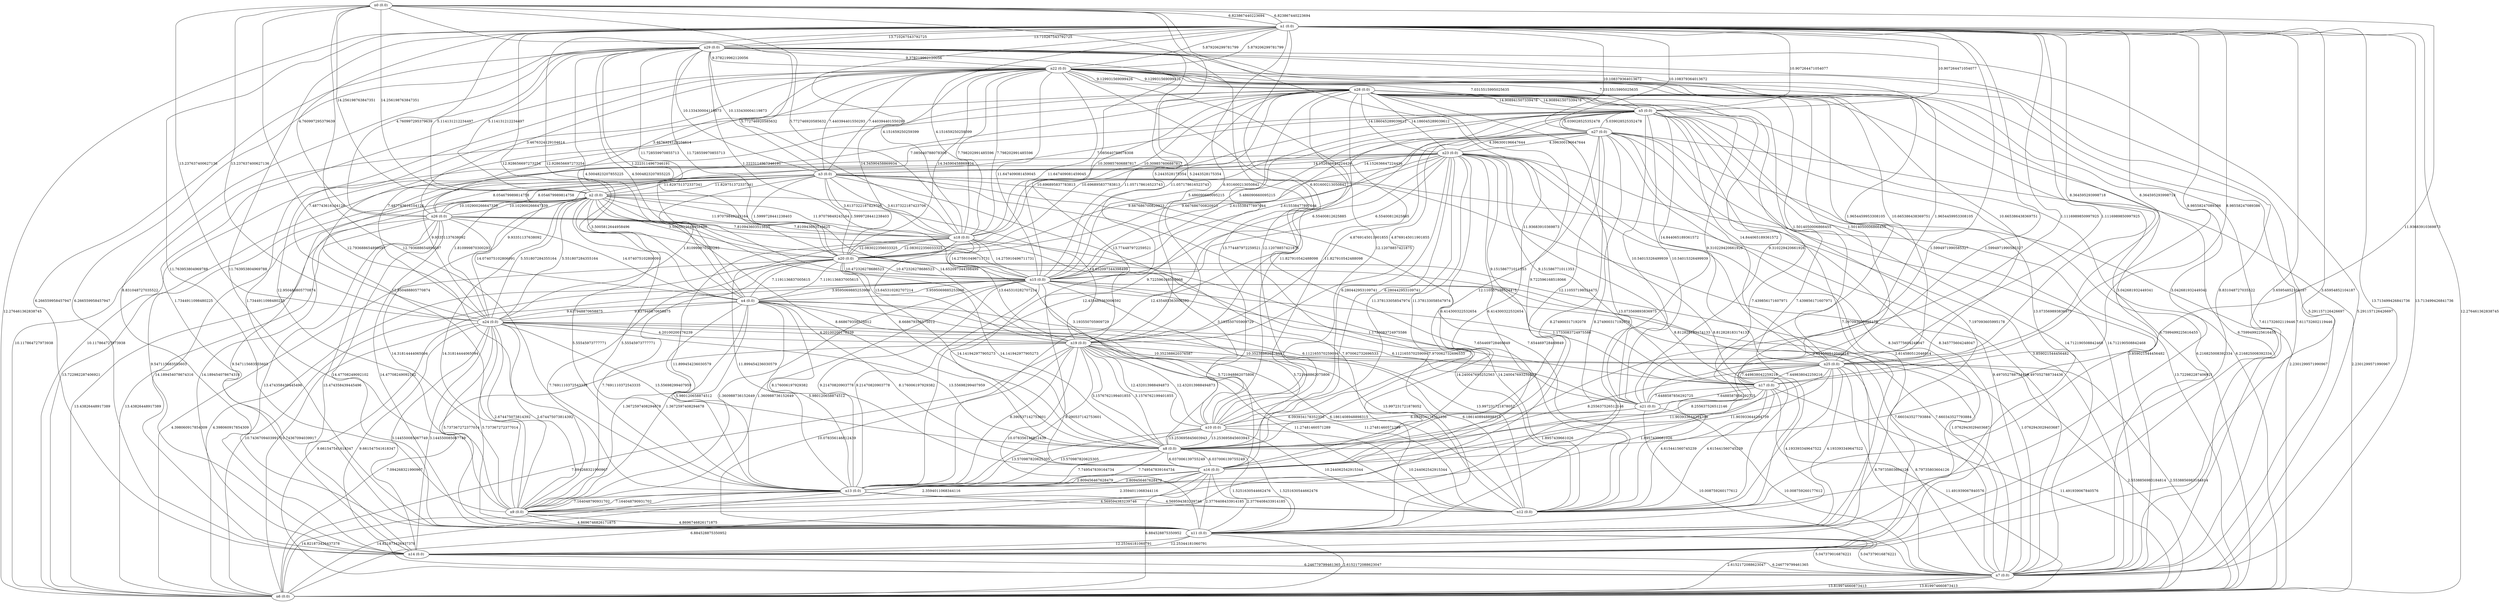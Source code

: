 graph {
n0 [label="n0 (0.0)"];
n1 [label="n1 (0.0)"];
n2 [label="n2 (0.0)"];
n3 [label="n3 (0.0)"];
n4 [label="n4 (0.0)"];
n5 [label="n5 (0.0)"];
n6 [label="n6 (0.0)"];
n7 [label="n7 (0.0)"];
n8 [label="n8 (0.0)"];
n9 [label="n9 (0.0)"];
n10 [label="n10 (0.0)"];
n11 [label="n11 (0.0)"];
n12 [label="n12 (0.0)"];
n13 [label="n13 (0.0)"];
n14 [label="n14 (0.0)"];
n15 [label="n15 (0.0)"];
n16 [label="n16 (0.0)"];
n17 [label="n17 (0.0)"];
n18 [label="n18 (0.0)"];
n19 [label="n19 (0.0)"];
n20 [label="n20 (0.0)"];
n21 [label="n21 (0.0)"];
n22 [label="n22 (0.0)"];
n23 [label="n23 (0.0)"];
n24 [label="n24 (0.0)"];
n25 [label="n25 (0.0)"];
n26 [label="n26 (0.0)"];
n27 [label="n27 (0.0)"];
n28 [label="n28 (0.0)"];
n29 [label="n29 (0.0)"];
n0 -- n1 [weight=6.823867440223694 label=6.823867440223694];
n0 -- n24 [weight=13.237637400627136 label=13.237637400627136];
n0 -- n19 [weight=5.2443528175354 label=5.2443528175354];
n0 -- n2 [weight=14.256198763847351 label=14.256198763847351];
n0 -- n13 [weight=12.793688654899597 label=12.793688654899597];
n0 -- n8 [weight=11.93683910369873 label=11.93683910369873];
n0 -- n18 [weight=5.772746920585632 label=5.772746920585632];
n1 -- n9 [weight=11.763953804969788 label=11.763953804969788];
n1 -- n21 [weight=1.1116989850997925 label=1.1116989850997925];
n1 -- n16 [weight=1.5994971990585327 label=1.5994971990585327];
n1 -- n5 [weight=10.907264471054077 label=10.907264471054077];
n1 -- n17 [weight=8.98558247089386 label=8.98558247089386];
n1 -- n22 [weight=5.879206299781799 label=5.879206299781799];
n1 -- n4 [weight=12.928656697273254 label=12.928656697273254];
n1 -- n18 [weight=4.151659250259399 label=4.151659250259399];
n1 -- n7 [weight=13.713499426841736 label=13.713499426841736];
n1 -- n14 [weight=3.65954852104187 label=3.65954852104187];
n1 -- n26 [weight=4.760997295379639 label=4.760997295379639];
n1 -- n6 [weight=12.276461362838745 label=12.276461362838745];
n1 -- n29 [weight=13.710267543792725 label=13.710267543792725];
n1 -- n0 [weight=6.823867440223694 label=6.823867440223694];
n1 -- n25 [weight=8.364595293998718 label=8.364595293998718];
n1 -- n19 [weight=6.931600213050842 label=6.931600213050842];
n1 -- n27 [weight=10.108379364013672 label=10.108379364013672];
n2 -- n20 [weight=3.5005812644958496 label=3.5005812644958496];
n2 -- n13 [weight=5.55545973777771 label=5.55545973777771];
n2 -- n24 [weight=5.551807284355164 label=5.551807284355164];
n2 -- n8 [weight=8.668679356575012 label=8.668679356575012];
n2 -- n18 [weight=11.97079849243164 label=11.97079849243164];
n2 -- n29 [weight=5.114131212234497 label=5.114131212234497];
n2 -- n19 [weight=14.652097344398499 label=14.652097344398499];
n2 -- n3 [weight=11.829751372337341 label=11.829751372337341];
n2 -- n9 [weight=14.31814444065094 label=14.31814444065094];
n2 -- n0 [weight=14.256198763847351 label=14.256198763847351];
n2 -- n26 [weight=10.102900266647339 label=10.102900266647339];
n2 -- n5 [weight=7.085640788078308 label=7.085640788078308];
n2 -- n14 [weight=14.189454078674316 label=14.189454078674316];
n3 -- n18 [weight=3.6137322187423706 label=3.6137322187423706];
n3 -- n11 [weight=7.970062732696533 label=7.970062732696533];
n3 -- n20 [weight=1.5999728441238403 label=1.5999728441238403];
n3 -- n7 [weight=9.497052788734436 label=9.497052788734436];
n3 -- n12 [weight=7.654469728469849 label=7.654469728469849];
n3 -- n22 [weight=7.440394401550293 label=7.440394401550293];
n3 -- n14 [weight=9.547115683555603 label=9.547115683555603];
n3 -- n23 [weight=14.152636647224426 label=14.152636647224426];
n3 -- n24 [weight=1.810999870300293 label=1.810999870300293];
n3 -- n29 [weight=10.133430004119873 label=10.133430004119873];
n3 -- n2 [weight=11.829751372337341 label=11.829751372337341];
n3 -- n26 [weight=8.054679989814758 label=8.054679989814758];
n4 -- n21 [weight=6.112165570259094 label=6.112165570259094];
n4 -- n9 [weight=1.3672597408294678 label=1.3672597408294678];
n4 -- n13 [weight=5.980120658874512 label=5.980120658874512];
n4 -- n26 [weight=14.074075102806091 label=14.074075102806091];
n4 -- n29 [weight=4.5004823207855225 label=4.5004823207855225];
n4 -- n20 [weight=7.1191136837005615 label=7.1191136837005615];
n4 -- n12 [weight=13.997231721878052 label=13.997231721878052];
n4 -- n16 [weight=8.176006197929382 label=8.176006197929382];
n4 -- n24 [weight=9.637948870658875 label=9.637948870658875];
n4 -- n1 [weight=12.928656697273254 label=12.928656697273254];
n4 -- n15 [weight=3.9595069885253906 label=3.9595069885253906];
n5 -- n21 [weight=10.54015326499939 label=10.54015326499939];
n5 -- n11 [weight=7.197093605995178 label=7.197093605995178];
n5 -- n27 [weight=5.039028525352478 label=5.039028525352478];
n5 -- n7 [weight=14.712190508842468 label=14.712190508842468];
n5 -- n15 [weight=5.486090660095215 label=5.486090660095215];
n5 -- n20 [weight=10.696895837783813 label=10.696895837783813];
n5 -- n6 [weight=6.216825008392334 label=6.216825008392334];
n5 -- n1 [weight=10.907264471054077 label=10.907264471054077];
n5 -- n22 [weight=7.0315515995025635 label=7.0315515995025635];
n5 -- n28 [weight=14.908941507339478 label=14.908941507339478];
n5 -- n25 [weight=14.844065189361572 label=14.844065189361572];
n5 -- n2 [weight=7.085640788078308 label=7.085640788078308];
n5 -- n13 [weight=12.435485363006592 label=12.435485363006592];
n6 -- n25 [weight=2.5538856983184814 label=2.5538856983184814];
n6 -- n26 [weight=13.43826448917389 label=13.43826448917389];
n6 -- n13 [weight=14.821873426437378 label=14.821873426437378];
n6 -- n15 [weight=10.74367094039917 label=10.74367094039917];
n6 -- n16 [weight=6.884528875350952 label=6.884528875350952];
n6 -- n5 [weight=6.216825008392334 label=6.216825008392334];
n6 -- n23 [weight=13.722982287406921 label=13.722982287406921];
n6 -- n28 [weight=10.117864727973938 label=10.117864727973938];
n6 -- n20 [weight=4.398060917854309 label=4.398060917854309];
n6 -- n19 [weight=7.094268321990967 label=7.094268321990967];
n6 -- n17 [weight=11.491939067840576 label=11.491939067840576];
n6 -- n7 [weight=13.819974660873413 label=13.819974660873413];
n6 -- n11 [weight=2.6152172088623047 label=2.6152172088623047];
n6 -- n1 [weight=12.276461362838745 label=12.276461362838745];
n6 -- n27 [weight=2.2301299571990967 label=2.2301299571990967];
n7 -- n3 [weight=9.497052788734436 label=9.497052788734436];
n7 -- n1 [weight=13.713499426841736 label=13.713499426841736];
n7 -- n5 [weight=14.712190508842468 label=14.712190508842468];
n7 -- n15 [weight=1.0762943029403687 label=1.0762943029403687];
n7 -- n20 [weight=7.660343527793884 label=7.660343527793884];
n7 -- n14 [weight=6.246779799461365 label=6.246779799461365];
n7 -- n21 [weight=10.008759260177612 label=10.008759260177612];
n7 -- n27 [weight=3.859021544456482 label=3.859021544456482];
n7 -- n6 [weight=13.819974660873413 label=13.819974660873413];
n7 -- n25 [weight=8.79735803604126 label=8.79735803604126];
n7 -- n28 [weight=6.7599499225616455 label=6.7599499225616455];
n7 -- n11 [weight=5.047379016876221 label=5.047379016876221];
n7 -- n22 [weight=7.611732602119446 label=7.611732602119446];
n7 -- n29 [weight=5.291157126426697 label=5.291157126426697];
n7 -- n24 [weight=9.661547541618347 label=9.661547541618347];
n8 -- n11 [weight=1.5251630544662476 label=1.5251630544662476];
n8 -- n0 [weight=11.93683910369873 label=11.93683910369873];
n8 -- n20 [weight=14.141942977905273 label=14.141942977905273];
n8 -- n24 [weight=13.55698299407959 label=13.55698299407959];
n8 -- n10 [weight=13.253695845603943 label=13.253695845603943];
n8 -- n19 [weight=3.1576762199401855 label=3.1576762199401855];
n8 -- n2 [weight=8.668679356575012 label=8.668679356575012];
n8 -- n25 [weight=8.255637526512146 label=8.255637526512146];
n8 -- n27 [weight=12.110557198524475 label=12.110557198524475];
n8 -- n23 [weight=11.378133058547974 label=11.378133058547974];
n8 -- n29 [weight=13.774487972259521 label=13.774487972259521];
n8 -- n13 [weight=7.749547839164734 label=7.749547839164734];
n8 -- n16 [weight=6.037006139755249 label=6.037006139755249];
n9 -- n13 [weight=7.164048790931702 label=7.164048790931702];
n9 -- n27 [weight=8.274900317192078 label=8.274900317192078];
n9 -- n16 [weight=2.3594011068344116 label=2.3594011068344116];
n9 -- n15 [weight=1.360988736152649 label=1.360988736152649];
n9 -- n22 [weight=12.950488805770874 label=12.950488805770874];
n9 -- n24 [weight=2.674475073814392 label=2.674475073814392];
n9 -- n20 [weight=7.7691110372543335 label=7.7691110372543335];
n9 -- n4 [weight=1.3672597408294678 label=1.3672597408294678];
n9 -- n1 [weight=11.763953804969788 label=11.763953804969788];
n9 -- n2 [weight=14.31814444065094 label=14.31814444065094];
n9 -- n11 [weight=4.8696746826171875 label=4.8696746826171875];
n10 -- n19 [weight=12.432013988494873 label=12.432013988494873];
n10 -- n21 [weight=6.093934178352356 label=6.093934178352356];
n10 -- n22 [weight=12.12078857421875 label=12.12078857421875];
n10 -- n23 [weight=6.280442953109741 label=6.280442953109741];
n10 -- n26 [weight=3.193550705909729 label=3.193550705909729];
n10 -- n12 [weight=10.244062542915344 label=10.244062542915344];
n10 -- n8 [weight=13.253695845603943 label=13.253695845603943];
n10 -- n13 [weight=13.570987820625305 label=13.570987820625305];
n10 -- n28 [weight=11.827910542488098 label=11.827910542488098];
n11 -- n5 [weight=7.197093605995178 label=7.197093605995178];
n11 -- n9 [weight=4.8696746826171875 label=4.8696746826171875];
n11 -- n29 [weight=8.831048727035522 label=8.831048727035522];
n11 -- n3 [weight=7.970062732696533 label=7.970062732696533];
n11 -- n16 [weight=2.3776408433914185 label=2.3776408433914185];
n11 -- n7 [weight=5.047379016876221 label=5.047379016876221];
n11 -- n19 [weight=10.078356146812439 label=10.078356146812439];
n11 -- n28 [weight=13.073569893836975 label=13.073569893836975];
n11 -- n8 [weight=1.5251630544662476 label=1.5251630544662476];
n11 -- n25 [weight=4.193393349647522 label=4.193393349647522];
n11 -- n24 [weight=5.737367272377014 label=5.737367272377014];
n11 -- n14 [weight=12.25344181060791 label=12.25344181060791];
n11 -- n22 [weight=1.7344911098480225 label=1.7344911098480225];
n11 -- n6 [weight=2.6152172088623047 label=2.6152172088623047];
n11 -- n26 [weight=14.47708249092102 label=14.47708249092102];
n12 -- n4 [weight=13.997231721878052 label=13.997231721878052];
n12 -- n24 [weight=6.1861408948898315 label=6.1861408948898315];
n12 -- n10 [weight=10.244062542915344 label=10.244062542915344];
n12 -- n13 [weight=4.569594383239746 label=4.569594383239746];
n12 -- n18 [weight=14.240047693252563 label=14.240047693252563];
n12 -- n28 [weight=7.439856171607971 label=7.439856171607971];
n12 -- n3 [weight=7.654469728469849 label=7.654469728469849];
n12 -- n22 [weight=3.042681932449341 label=3.042681932449341];
n12 -- n19 [weight=11.27481460571289 label=11.27481460571289];
n12 -- n17 [weight=4.615441560745239 label=4.615441560745239];
n12 -- n23 [weight=8.812828183174133 label=8.812828183174133];
n13 -- n6 [weight=14.821873426437378 label=14.821873426437378];
n13 -- n10 [weight=13.570987820625305 label=13.570987820625305];
n13 -- n16 [weight=2.809456467628479 label=2.809456467628479];
n13 -- n15 [weight=9.21470820903778 label=9.21470820903778];
n13 -- n4 [weight=5.980120658874512 label=5.980120658874512];
n13 -- n17 [weight=1.8957439661026 label=1.8957439661026];
n13 -- n0 [weight=12.793688654899597 label=12.793688654899597];
n13 -- n5 [weight=12.435485363006592 label=12.435485363006592];
n13 -- n8 [weight=7.749547839164734 label=7.749547839164734];
n13 -- n19 [weight=8.390537142753601 label=8.390537142753601];
n13 -- n9 [weight=7.164048790931702 label=7.164048790931702];
n13 -- n2 [weight=5.55545973777771 label=5.55545973777771];
n13 -- n12 [weight=4.569594383239746 label=4.569594383239746];
n13 -- n18 [weight=11.899454236030579 label=11.899454236030579];
n14 -- n3 [weight=9.547115683555603 label=9.547115683555603];
n14 -- n29 [weight=6.266559958457947 label=6.266559958457947];
n14 -- n27 [weight=8.345775604248047 label=8.345775604248047];
n14 -- n2 [weight=14.189454078674316 label=14.189454078674316];
n14 -- n23 [weight=2.614580512046814 label=2.614580512046814];
n14 -- n7 [weight=6.246779799461365 label=6.246779799461365];
n14 -- n11 [weight=12.25344181060791 label=12.25344181060791];
n14 -- n26 [weight=13.474358439445496 label=13.474358439445496];
n14 -- n1 [weight=3.65954852104187 label=3.65954852104187];
n14 -- n24 [weight=3.144550085067749 label=3.144550085067749];
n15 -- n4 [weight=3.9595069885253906 label=3.9595069885253906];
n15 -- n28 [weight=11.057178616523743 label=11.057178616523743];
n15 -- n22 [weight=11.647409081459045 label=11.647409081459045];
n15 -- n20 [weight=10.472326278686523 label=10.472326278686523];
n15 -- n7 [weight=1.0762943029403687 label=1.0762943029403687];
n15 -- n16 [weight=5.721948862075806 label=5.721948862075806];
n15 -- n5 [weight=5.486090660095215 label=5.486090660095215];
n15 -- n18 [weight=14.275910496711731 label=14.275910496711731];
n15 -- n6 [weight=10.74367094039917 label=10.74367094039917];
n15 -- n23 [weight=6.55400812625885 label=6.55400812625885];
n15 -- n29 [weight=1.2223114967346191 label=1.2223114967346191];
n15 -- n13 [weight=9.21470820903778 label=9.21470820903778];
n15 -- n27 [weight=2.615538477897644 label=2.615538477897644];
n15 -- n17 [weight=1.1733083724975586 label=1.1733083724975586];
n15 -- n9 [weight=1.360988736152649 label=1.360988736152649];
n16 -- n4 [weight=8.176006197929382 label=8.176006197929382];
n16 -- n13 [weight=2.809456467628479 label=2.809456467628479];
n16 -- n23 [weight=6.414300322532654 label=6.414300322532654];
n16 -- n25 [weight=11.903933644294739 label=11.903933644294739];
n16 -- n11 [weight=2.3776408433914185 label=2.3776408433914185];
n16 -- n28 [weight=9.722596168518066 label=9.722596168518066];
n16 -- n9 [weight=2.3594011068344116 label=2.3594011068344116];
n16 -- n15 [weight=5.721948862075806 label=5.721948862075806];
n16 -- n6 [weight=6.884528875350952 label=6.884528875350952];
n16 -- n1 [weight=1.5994971990585327 label=1.5994971990585327];
n16 -- n8 [weight=6.037006139755249 label=6.037006139755249];
n17 -- n29 [weight=1.9654459953308105 label=1.9654459953308105];
n17 -- n12 [weight=4.615441560745239 label=4.615441560745239];
n17 -- n25 [weight=7.449838042259216 label=7.449838042259216];
n17 -- n13 [weight=1.8957439661026 label=1.8957439661026];
n17 -- n15 [weight=1.1733083724975586 label=1.1733083724975586];
n17 -- n1 [weight=8.98558247089386 label=8.98558247089386];
n17 -- n21 [weight=7.6488587856292725 label=7.6488587856292725];
n17 -- n6 [weight=11.491939067840576 label=11.491939067840576];
n17 -- n23 [weight=9.151586771011353 label=9.151586771011353];
n18 -- n12 [weight=14.240047693252563 label=14.240047693252563];
n18 -- n20 [weight=12.083022356033325 label=12.083022356033325];
n18 -- n26 [weight=7.810943603515625 label=7.810943603515625];
n18 -- n1 [weight=4.151659250259399 label=4.151659250259399];
n18 -- n13 [weight=11.899454236030579 label=11.899454236030579];
n18 -- n0 [weight=5.772746920585632 label=5.772746920585632];
n18 -- n19 [weight=13.645310282707214 label=13.645310282707214];
n18 -- n15 [weight=14.275910496711731 label=14.275910496711731];
n18 -- n22 [weight=7.798202991485596 label=7.798202991485596];
n18 -- n2 [weight=11.97079849243164 label=11.97079849243164];
n18 -- n3 [weight=3.6137322187423706 label=3.6137322187423706];
n18 -- n28 [weight=10.309857606887817 label=10.309857606887817];
n19 -- n12 [weight=11.27481460571289 label=11.27481460571289];
n19 -- n18 [weight=13.645310282707214 label=13.645310282707214];
n19 -- n27 [weight=4.8769145011901855 label=4.8769145011901855];
n19 -- n8 [weight=3.1576762199401855 label=3.1576762199401855];
n19 -- n1 [weight=6.931600213050842 label=6.931600213050842];
n19 -- n25 [weight=10.352388620376587 label=10.352388620376587];
n19 -- n11 [weight=10.078356146812439 label=10.078356146812439];
n19 -- n13 [weight=8.390537142753601 label=8.390537142753601];
n19 -- n10 [weight=12.432013988494873 label=12.432013988494873];
n19 -- n6 [weight=7.094268321990967 label=7.094268321990967];
n19 -- n0 [weight=5.2443528175354 label=5.2443528175354];
n19 -- n24 [weight=4.20100200176239 label=4.20100200176239];
n19 -- n2 [weight=14.652097344398499 label=14.652097344398499];
n20 -- n29 [weight=11.728559970855713 label=11.728559970855713];
n20 -- n15 [weight=10.472326278686523 label=10.472326278686523];
n20 -- n7 [weight=7.660343527793884 label=7.660343527793884];
n20 -- n4 [weight=7.1191136837005615 label=7.1191136837005615];
n20 -- n22 [weight=14.34590458869934 label=14.34590458869934];
n20 -- n23 [weight=9.667686700820923 label=9.667686700820923];
n20 -- n8 [weight=14.141942977905273 label=14.141942977905273];
n20 -- n9 [weight=7.7691110372543335 label=7.7691110372543335];
n20 -- n2 [weight=3.5005812644958496 label=3.5005812644958496];
n20 -- n5 [weight=10.696895837783813 label=10.696895837783813];
n20 -- n6 [weight=4.398060917854309 label=4.398060917854309];
n20 -- n3 [weight=1.5999728441238403 label=1.5999728441238403];
n20 -- n18 [weight=12.083022356033325 label=12.083022356033325];
n21 -- n5 [weight=10.54015326499939 label=10.54015326499939];
n21 -- n10 [weight=6.093934178352356 label=6.093934178352356];
n21 -- n1 [weight=1.1116989850997925 label=1.1116989850997925];
n21 -- n4 [weight=6.112165570259094 label=6.112165570259094];
n21 -- n7 [weight=10.008759260177612 label=10.008759260177612];
n21 -- n17 [weight=7.6488587856292725 label=7.6488587856292725];
n21 -- n28 [weight=9.310229420661926 label=9.310229420661926];
n22 -- n7 [weight=7.611732602119446 label=7.611732602119446];
n22 -- n20 [weight=14.34590458869934 label=14.34590458869934];
n22 -- n11 [weight=1.7344911098480225 label=1.7344911098480225];
n22 -- n18 [weight=7.798202991485596 label=7.798202991485596];
n22 -- n26 [weight=3.4676324129104614 label=3.4676324129104614];
n22 -- n25 [weight=10.665386438369751 label=10.665386438369751];
n22 -- n10 [weight=12.12078857421875 label=12.12078857421875];
n22 -- n3 [weight=7.440394401550293 label=7.440394401550293];
n22 -- n12 [weight=3.042681932449341 label=3.042681932449341];
n22 -- n9 [weight=12.950488805770874 label=12.950488805770874];
n22 -- n5 [weight=7.0315515995025635 label=7.0315515995025635];
n22 -- n1 [weight=5.879206299781799 label=5.879206299781799];
n22 -- n15 [weight=11.647409081459045 label=11.647409081459045];
n22 -- n28 [weight=9.129931569099426 label=9.129931569099426];
n22 -- n29 [weight=9.378219962120056 label=9.378219962120056];
n23 -- n14 [weight=2.614580512046814 label=2.614580512046814];
n23 -- n17 [weight=9.151586771011353 label=9.151586771011353];
n23 -- n20 [weight=9.667686700820923 label=9.667686700820923];
n23 -- n27 [weight=4.396300196647644 label=4.396300196647644];
n23 -- n8 [weight=11.378133058547974 label=11.378133058547974];
n23 -- n16 [weight=6.414300322532654 label=6.414300322532654];
n23 -- n12 [weight=8.812828183174133 label=8.812828183174133];
n23 -- n24 [weight=9.93351137638092 label=9.93351137638092];
n23 -- n6 [weight=13.722982287406921 label=13.722982287406921];
n23 -- n10 [weight=6.280442953109741 label=6.280442953109741];
n23 -- n15 [weight=6.55400812625885 label=6.55400812625885];
n23 -- n28 [weight=14.186045289039612 label=14.186045289039612];
n23 -- n3 [weight=14.152636647224426 label=14.152636647224426];
n24 -- n0 [weight=13.237637400627136 label=13.237637400627136];
n24 -- n8 [weight=13.55698299407959 label=13.55698299407959];
n24 -- n14 [weight=3.144550085067749 label=3.144550085067749];
n24 -- n12 [weight=6.1861408948898315 label=6.1861408948898315];
n24 -- n28 [weight=7.487743616104126 label=7.487743616104126];
n24 -- n23 [weight=9.93351137638092 label=9.93351137638092];
n24 -- n7 [weight=9.661547541618347 label=9.661547541618347];
n24 -- n2 [weight=5.551807284355164 label=5.551807284355164];
n24 -- n3 [weight=1.810999870300293 label=1.810999870300293];
n24 -- n4 [weight=9.637948870658875 label=9.637948870658875];
n24 -- n19 [weight=4.20100200176239 label=4.20100200176239];
n24 -- n11 [weight=5.737367272377014 label=5.737367272377014];
n24 -- n9 [weight=2.674475073814392 label=2.674475073814392];
n25 -- n7 [weight=8.79735803604126 label=8.79735803604126];
n25 -- n28 [weight=1.5014050006866455 label=1.5014050006866455];
n25 -- n11 [weight=4.193393349647522 label=4.193393349647522];
n25 -- n16 [weight=11.903933644294739 label=11.903933644294739];
n25 -- n22 [weight=10.665386438369751 label=10.665386438369751];
n25 -- n6 [weight=2.5538856983184814 label=2.5538856983184814];
n25 -- n1 [weight=8.364595293998718 label=8.364595293998718];
n25 -- n5 [weight=14.844065189361572 label=14.844065189361572];
n25 -- n8 [weight=8.255637526512146 label=8.255637526512146];
n25 -- n19 [weight=10.352388620376587 label=10.352388620376587];
n25 -- n17 [weight=7.449838042259216 label=7.449838042259216];
n26 -- n22 [weight=3.4676324129104614 label=3.4676324129104614];
n26 -- n3 [weight=8.054679989814758 label=8.054679989814758];
n26 -- n14 [weight=13.474358439445496 label=13.474358439445496];
n26 -- n2 [weight=10.102900266647339 label=10.102900266647339];
n26 -- n18 [weight=7.810943603515625 label=7.810943603515625];
n26 -- n4 [weight=14.074075102806091 label=14.074075102806091];
n26 -- n10 [weight=3.193550705909729 label=3.193550705909729];
n26 -- n1 [weight=4.760997295379639 label=4.760997295379639];
n26 -- n11 [weight=14.47708249092102 label=14.47708249092102];
n26 -- n6 [weight=13.43826448917389 label=13.43826448917389];
n27 -- n15 [weight=2.615538477897644 label=2.615538477897644];
n27 -- n14 [weight=8.345775604248047 label=8.345775604248047];
n27 -- n1 [weight=10.108379364013672 label=10.108379364013672];
n27 -- n8 [weight=12.110557198524475 label=12.110557198524475];
n27 -- n19 [weight=4.8769145011901855 label=4.8769145011901855];
n27 -- n23 [weight=4.396300196647644 label=4.396300196647644];
n27 -- n6 [weight=2.2301299571990967 label=2.2301299571990967];
n27 -- n9 [weight=8.274900317192078 label=8.274900317192078];
n27 -- n7 [weight=3.859021544456482 label=3.859021544456482];
n27 -- n5 [weight=5.039028525352478 label=5.039028525352478];
n28 -- n5 [weight=14.908941507339478 label=14.908941507339478];
n28 -- n16 [weight=9.722596168518066 label=9.722596168518066];
n28 -- n25 [weight=1.5014050006866455 label=1.5014050006866455];
n28 -- n7 [weight=6.7599499225616455 label=6.7599499225616455];
n28 -- n22 [weight=9.129931569099426 label=9.129931569099426];
n28 -- n23 [weight=14.186045289039612 label=14.186045289039612];
n28 -- n6 [weight=10.117864727973938 label=10.117864727973938];
n28 -- n21 [weight=9.310229420661926 label=9.310229420661926];
n28 -- n11 [weight=13.073569893836975 label=13.073569893836975];
n28 -- n12 [weight=7.439856171607971 label=7.439856171607971];
n28 -- n18 [weight=10.309857606887817 label=10.309857606887817];
n28 -- n15 [weight=11.057178616523743 label=11.057178616523743];
n28 -- n10 [weight=11.827910542488098 label=11.827910542488098];
n28 -- n24 [weight=7.487743616104126 label=7.487743616104126];
n29 -- n17 [weight=1.9654459953308105 label=1.9654459953308105];
n29 -- n2 [weight=5.114131212234497 label=5.114131212234497];
n29 -- n22 [weight=9.378219962120056 label=9.378219962120056];
n29 -- n11 [weight=8.831048727035522 label=8.831048727035522];
n29 -- n15 [weight=1.2223114967346191 label=1.2223114967346191];
n29 -- n4 [weight=4.5004823207855225 label=4.5004823207855225];
n29 -- n7 [weight=5.291157126426697 label=5.291157126426697];
n29 -- n20 [weight=11.728559970855713 label=11.728559970855713];
n29 -- n14 [weight=6.266559958457947 label=6.266559958457947];
n29 -- n3 [weight=10.133430004119873 label=10.133430004119873];
n29 -- n8 [weight=13.774487972259521 label=13.774487972259521];
n29 -- n1 [weight=13.710267543792725 label=13.710267543792725];
}
